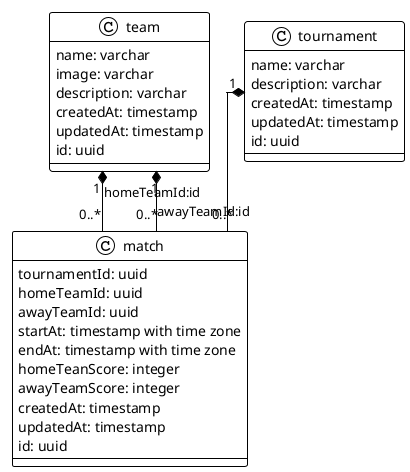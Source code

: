@startuml

!theme plain
top to bottom direction
skinparam linetype ortho

class match {
   tournamentId: uuid
   homeTeamId: uuid
   awayTeamId: uuid
   startAt: timestamp with time zone
   endAt: timestamp with time zone
   homeTeanScore: integer
   awayTeamScore: integer
   createdAt: timestamp
   updatedAt: timestamp
   id: uuid
}
class team {
   name: varchar
   image: varchar
   description: varchar
   createdAt: timestamp
   updatedAt: timestamp
   id: uuid
}
class tournament {
   name: varchar
   description: varchar
   createdAt: timestamp
   updatedAt: timestamp
   id: uuid
}

team "1" *-- "0..*" match: "homeTeamId:id"
team "1" *-- "0..*" match: "awayTeamId:id"
tournament "1" *-- "0..*" match
@enduml
